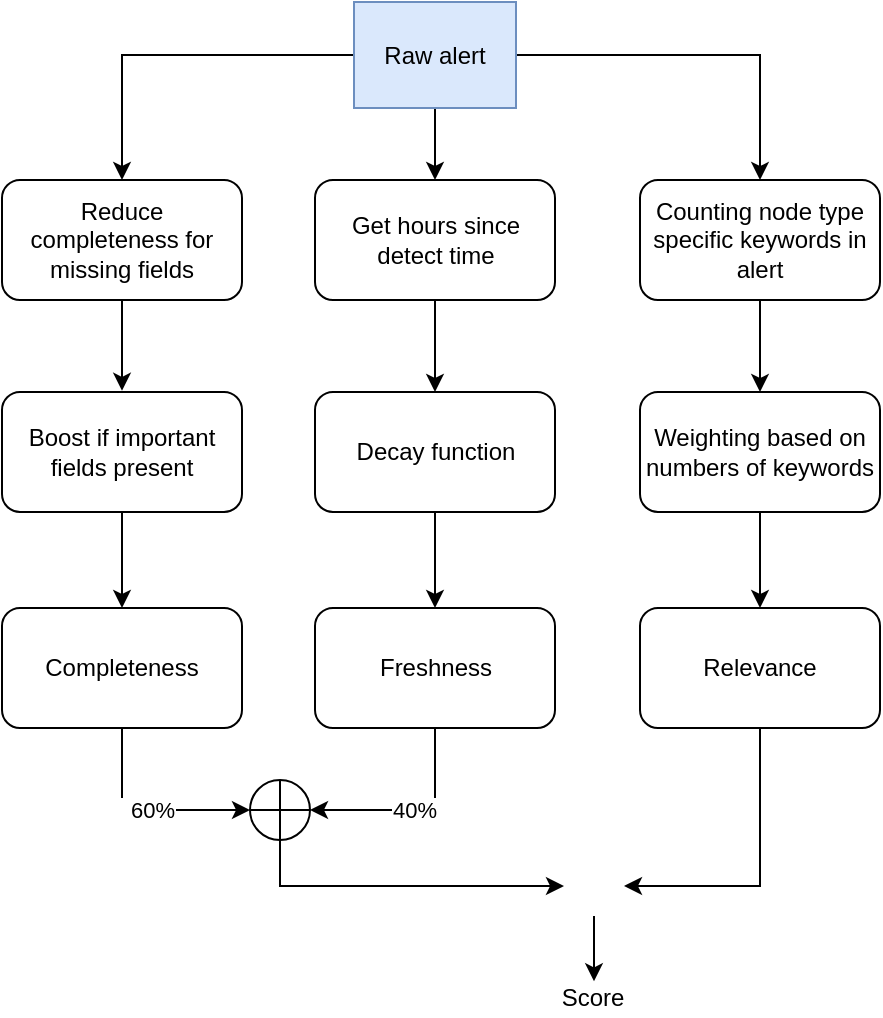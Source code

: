 <mxfile version="12.7.1" type="github">
  <diagram id="9WqTz0FLbvIk-7F3oKGg" name="Page-1">
    <mxGraphModel dx="1052" dy="554" grid="0" gridSize="10" guides="1" tooltips="1" connect="1" arrows="1" fold="1" page="1" pageScale="1" pageWidth="827" pageHeight="1169" math="0" shadow="0">
      <root>
        <mxCell id="0" />
        <mxCell id="1" parent="0" />
        <mxCell id="gSTD2M2dS15GA0vHVEwa-15" style="edgeStyle=orthogonalEdgeStyle;rounded=0;orthogonalLoop=1;jettySize=auto;html=1;exitX=0;exitY=0.5;exitDx=0;exitDy=0;entryX=0.5;entryY=0;entryDx=0;entryDy=0;" parent="1" source="gSTD2M2dS15GA0vHVEwa-2" target="gSTD2M2dS15GA0vHVEwa-3" edge="1">
          <mxGeometry relative="1" as="geometry" />
        </mxCell>
        <mxCell id="gSTD2M2dS15GA0vHVEwa-16" style="edgeStyle=orthogonalEdgeStyle;rounded=0;orthogonalLoop=1;jettySize=auto;html=1;exitX=0.5;exitY=1;exitDx=0;exitDy=0;" parent="1" source="gSTD2M2dS15GA0vHVEwa-2" target="gSTD2M2dS15GA0vHVEwa-4" edge="1">
          <mxGeometry relative="1" as="geometry" />
        </mxCell>
        <mxCell id="gSTD2M2dS15GA0vHVEwa-17" style="edgeStyle=orthogonalEdgeStyle;rounded=0;orthogonalLoop=1;jettySize=auto;html=1;exitX=1;exitY=0.5;exitDx=0;exitDy=0;entryX=0.5;entryY=0;entryDx=0;entryDy=0;" parent="1" source="gSTD2M2dS15GA0vHVEwa-2" target="gSTD2M2dS15GA0vHVEwa-5" edge="1">
          <mxGeometry relative="1" as="geometry" />
        </mxCell>
        <mxCell id="gSTD2M2dS15GA0vHVEwa-2" value="Raw alert" style="rounded=0;whiteSpace=wrap;html=1;fillColor=#dae8fc;strokeColor=#6c8ebf;" parent="1" vertex="1">
          <mxGeometry x="392" y="264" width="81" height="53" as="geometry" />
        </mxCell>
        <mxCell id="gSTD2M2dS15GA0vHVEwa-18" style="edgeStyle=orthogonalEdgeStyle;rounded=0;orthogonalLoop=1;jettySize=auto;html=1;exitX=0.5;exitY=1;exitDx=0;exitDy=0;" parent="1" source="gSTD2M2dS15GA0vHVEwa-3" edge="1">
          <mxGeometry relative="1" as="geometry">
            <mxPoint x="276" y="458.416" as="targetPoint" />
          </mxGeometry>
        </mxCell>
        <mxCell id="gSTD2M2dS15GA0vHVEwa-3" value="Reduce completeness for missing fields" style="rounded=1;whiteSpace=wrap;html=1;" parent="1" vertex="1">
          <mxGeometry x="216" y="353" width="120" height="60" as="geometry" />
        </mxCell>
        <mxCell id="gSTD2M2dS15GA0vHVEwa-34" style="edgeStyle=orthogonalEdgeStyle;rounded=0;orthogonalLoop=1;jettySize=auto;html=1;exitX=0.5;exitY=1;exitDx=0;exitDy=0;" parent="1" source="gSTD2M2dS15GA0vHVEwa-4" target="gSTD2M2dS15GA0vHVEwa-7" edge="1">
          <mxGeometry relative="1" as="geometry" />
        </mxCell>
        <mxCell id="gSTD2M2dS15GA0vHVEwa-4" value="Get hours since detect time" style="rounded=1;whiteSpace=wrap;html=1;" parent="1" vertex="1">
          <mxGeometry x="372.5" y="353" width="120" height="60" as="geometry" />
        </mxCell>
        <mxCell id="gSTD2M2dS15GA0vHVEwa-20" style="edgeStyle=orthogonalEdgeStyle;rounded=0;orthogonalLoop=1;jettySize=auto;html=1;exitX=0.5;exitY=1;exitDx=0;exitDy=0;entryX=0.5;entryY=0;entryDx=0;entryDy=0;" parent="1" source="gSTD2M2dS15GA0vHVEwa-5" target="gSTD2M2dS15GA0vHVEwa-8" edge="1">
          <mxGeometry relative="1" as="geometry" />
        </mxCell>
        <mxCell id="gSTD2M2dS15GA0vHVEwa-5" value="Counting node type specific keywords in alert" style="rounded=1;whiteSpace=wrap;html=1;" parent="1" vertex="1">
          <mxGeometry x="535" y="353" width="120" height="60" as="geometry" />
        </mxCell>
        <mxCell id="gSTD2M2dS15GA0vHVEwa-9" style="edgeStyle=orthogonalEdgeStyle;rounded=0;orthogonalLoop=1;jettySize=auto;html=1;exitX=0.5;exitY=1;exitDx=0;exitDy=0;entryX=0.5;entryY=0;entryDx=0;entryDy=0;" parent="1" source="gSTD2M2dS15GA0vHVEwa-6" target="gSTD2M2dS15GA0vHVEwa-10" edge="1">
          <mxGeometry relative="1" as="geometry">
            <mxPoint x="276" y="615.727" as="targetPoint" />
          </mxGeometry>
        </mxCell>
        <mxCell id="gSTD2M2dS15GA0vHVEwa-6" value="Boost if important fields present" style="rounded=1;whiteSpace=wrap;html=1;" parent="1" vertex="1">
          <mxGeometry x="216" y="459" width="120" height="60" as="geometry" />
        </mxCell>
        <mxCell id="gSTD2M2dS15GA0vHVEwa-13" style="edgeStyle=orthogonalEdgeStyle;rounded=0;orthogonalLoop=1;jettySize=auto;html=1;exitX=0.5;exitY=1;exitDx=0;exitDy=0;" parent="1" source="gSTD2M2dS15GA0vHVEwa-7" target="gSTD2M2dS15GA0vHVEwa-11" edge="1">
          <mxGeometry relative="1" as="geometry" />
        </mxCell>
        <mxCell id="gSTD2M2dS15GA0vHVEwa-7" value="Decay function" style="rounded=1;whiteSpace=wrap;html=1;" parent="1" vertex="1">
          <mxGeometry x="372.5" y="459" width="120" height="60" as="geometry" />
        </mxCell>
        <mxCell id="gSTD2M2dS15GA0vHVEwa-14" style="edgeStyle=orthogonalEdgeStyle;rounded=0;orthogonalLoop=1;jettySize=auto;html=1;exitX=0.5;exitY=1;exitDx=0;exitDy=0;entryX=0.5;entryY=0;entryDx=0;entryDy=0;" parent="1" source="gSTD2M2dS15GA0vHVEwa-8" target="gSTD2M2dS15GA0vHVEwa-12" edge="1">
          <mxGeometry relative="1" as="geometry" />
        </mxCell>
        <mxCell id="gSTD2M2dS15GA0vHVEwa-8" value="Weighting based on numbers of keywords" style="rounded=1;whiteSpace=wrap;html=1;" parent="1" vertex="1">
          <mxGeometry x="535" y="459" width="120" height="60" as="geometry" />
        </mxCell>
        <mxCell id="gSTD2M2dS15GA0vHVEwa-26" value="&amp;nbsp; 60%" style="edgeStyle=orthogonalEdgeStyle;rounded=0;orthogonalLoop=1;jettySize=auto;html=1;exitX=0.5;exitY=1;exitDx=0;exitDy=0;entryX=0;entryY=0.5;entryDx=0;entryDy=0;entryPerimeter=0;" parent="1" source="gSTD2M2dS15GA0vHVEwa-10" target="gSTD2M2dS15GA0vHVEwa-25" edge="1">
          <mxGeometry relative="1" as="geometry" />
        </mxCell>
        <mxCell id="gSTD2M2dS15GA0vHVEwa-10" value="Completeness" style="rounded=1;whiteSpace=wrap;html=1;" parent="1" vertex="1">
          <mxGeometry x="216" y="567" width="120" height="60" as="geometry" />
        </mxCell>
        <mxCell id="gSTD2M2dS15GA0vHVEwa-27" value="40%" style="edgeStyle=orthogonalEdgeStyle;rounded=0;orthogonalLoop=1;jettySize=auto;html=1;exitX=0.5;exitY=1;exitDx=0;exitDy=0;entryX=1;entryY=0.5;entryDx=0;entryDy=0;entryPerimeter=0;" parent="1" source="gSTD2M2dS15GA0vHVEwa-11" target="gSTD2M2dS15GA0vHVEwa-25" edge="1">
          <mxGeometry relative="1" as="geometry" />
        </mxCell>
        <mxCell id="gSTD2M2dS15GA0vHVEwa-11" value="Freshness" style="rounded=1;whiteSpace=wrap;html=1;" parent="1" vertex="1">
          <mxGeometry x="372.5" y="567" width="120" height="60" as="geometry" />
        </mxCell>
        <mxCell id="gSTD2M2dS15GA0vHVEwa-30" style="edgeStyle=orthogonalEdgeStyle;rounded=0;orthogonalLoop=1;jettySize=auto;html=1;exitX=0.5;exitY=1;exitDx=0;exitDy=0;entryX=1;entryY=0.5;entryDx=0;entryDy=0;" parent="1" source="gSTD2M2dS15GA0vHVEwa-12" target="gSTD2M2dS15GA0vHVEwa-29" edge="1">
          <mxGeometry relative="1" as="geometry" />
        </mxCell>
        <mxCell id="gSTD2M2dS15GA0vHVEwa-12" value="Relevance" style="rounded=1;whiteSpace=wrap;html=1;" parent="1" vertex="1">
          <mxGeometry x="535" y="567" width="120" height="60" as="geometry" />
        </mxCell>
        <mxCell id="gSTD2M2dS15GA0vHVEwa-31" style="edgeStyle=orthogonalEdgeStyle;rounded=0;orthogonalLoop=1;jettySize=auto;html=1;exitX=0.5;exitY=1;exitDx=0;exitDy=0;exitPerimeter=0;entryX=0;entryY=0.5;entryDx=0;entryDy=0;" parent="1" source="gSTD2M2dS15GA0vHVEwa-25" target="gSTD2M2dS15GA0vHVEwa-29" edge="1">
          <mxGeometry relative="1" as="geometry" />
        </mxCell>
        <mxCell id="gSTD2M2dS15GA0vHVEwa-25" value="" style="verticalLabelPosition=bottom;verticalAlign=top;html=1;shape=mxgraph.flowchart.summing_function;" parent="1" vertex="1">
          <mxGeometry x="340" y="653" width="30" height="30" as="geometry" />
        </mxCell>
        <mxCell id="gSTD2M2dS15GA0vHVEwa-32" style="edgeStyle=orthogonalEdgeStyle;rounded=0;orthogonalLoop=1;jettySize=auto;html=1;exitX=0.5;exitY=1;exitDx=0;exitDy=0;" parent="1" source="gSTD2M2dS15GA0vHVEwa-29" edge="1">
          <mxGeometry relative="1" as="geometry">
            <mxPoint x="512" y="753.66" as="targetPoint" />
          </mxGeometry>
        </mxCell>
        <mxCell id="gSTD2M2dS15GA0vHVEwa-29" value="" style="shape=image;html=1;verticalAlign=top;verticalLabelPosition=bottom;labelBackgroundColor=#ffffff;imageAspect=0;aspect=fixed;image=https://cdn2.iconfinder.com/data/icons/ios-tab-bar/25/Cross_Cricle-128.png" parent="1" vertex="1">
          <mxGeometry x="497" y="691" width="30" height="30" as="geometry" />
        </mxCell>
        <mxCell id="gSTD2M2dS15GA0vHVEwa-33" value="Score" style="text;html=1;align=center;verticalAlign=middle;resizable=0;points=[];autosize=1;" parent="1" vertex="1">
          <mxGeometry x="490.5" y="753" width="41" height="18" as="geometry" />
        </mxCell>
      </root>
    </mxGraphModel>
  </diagram>
</mxfile>
